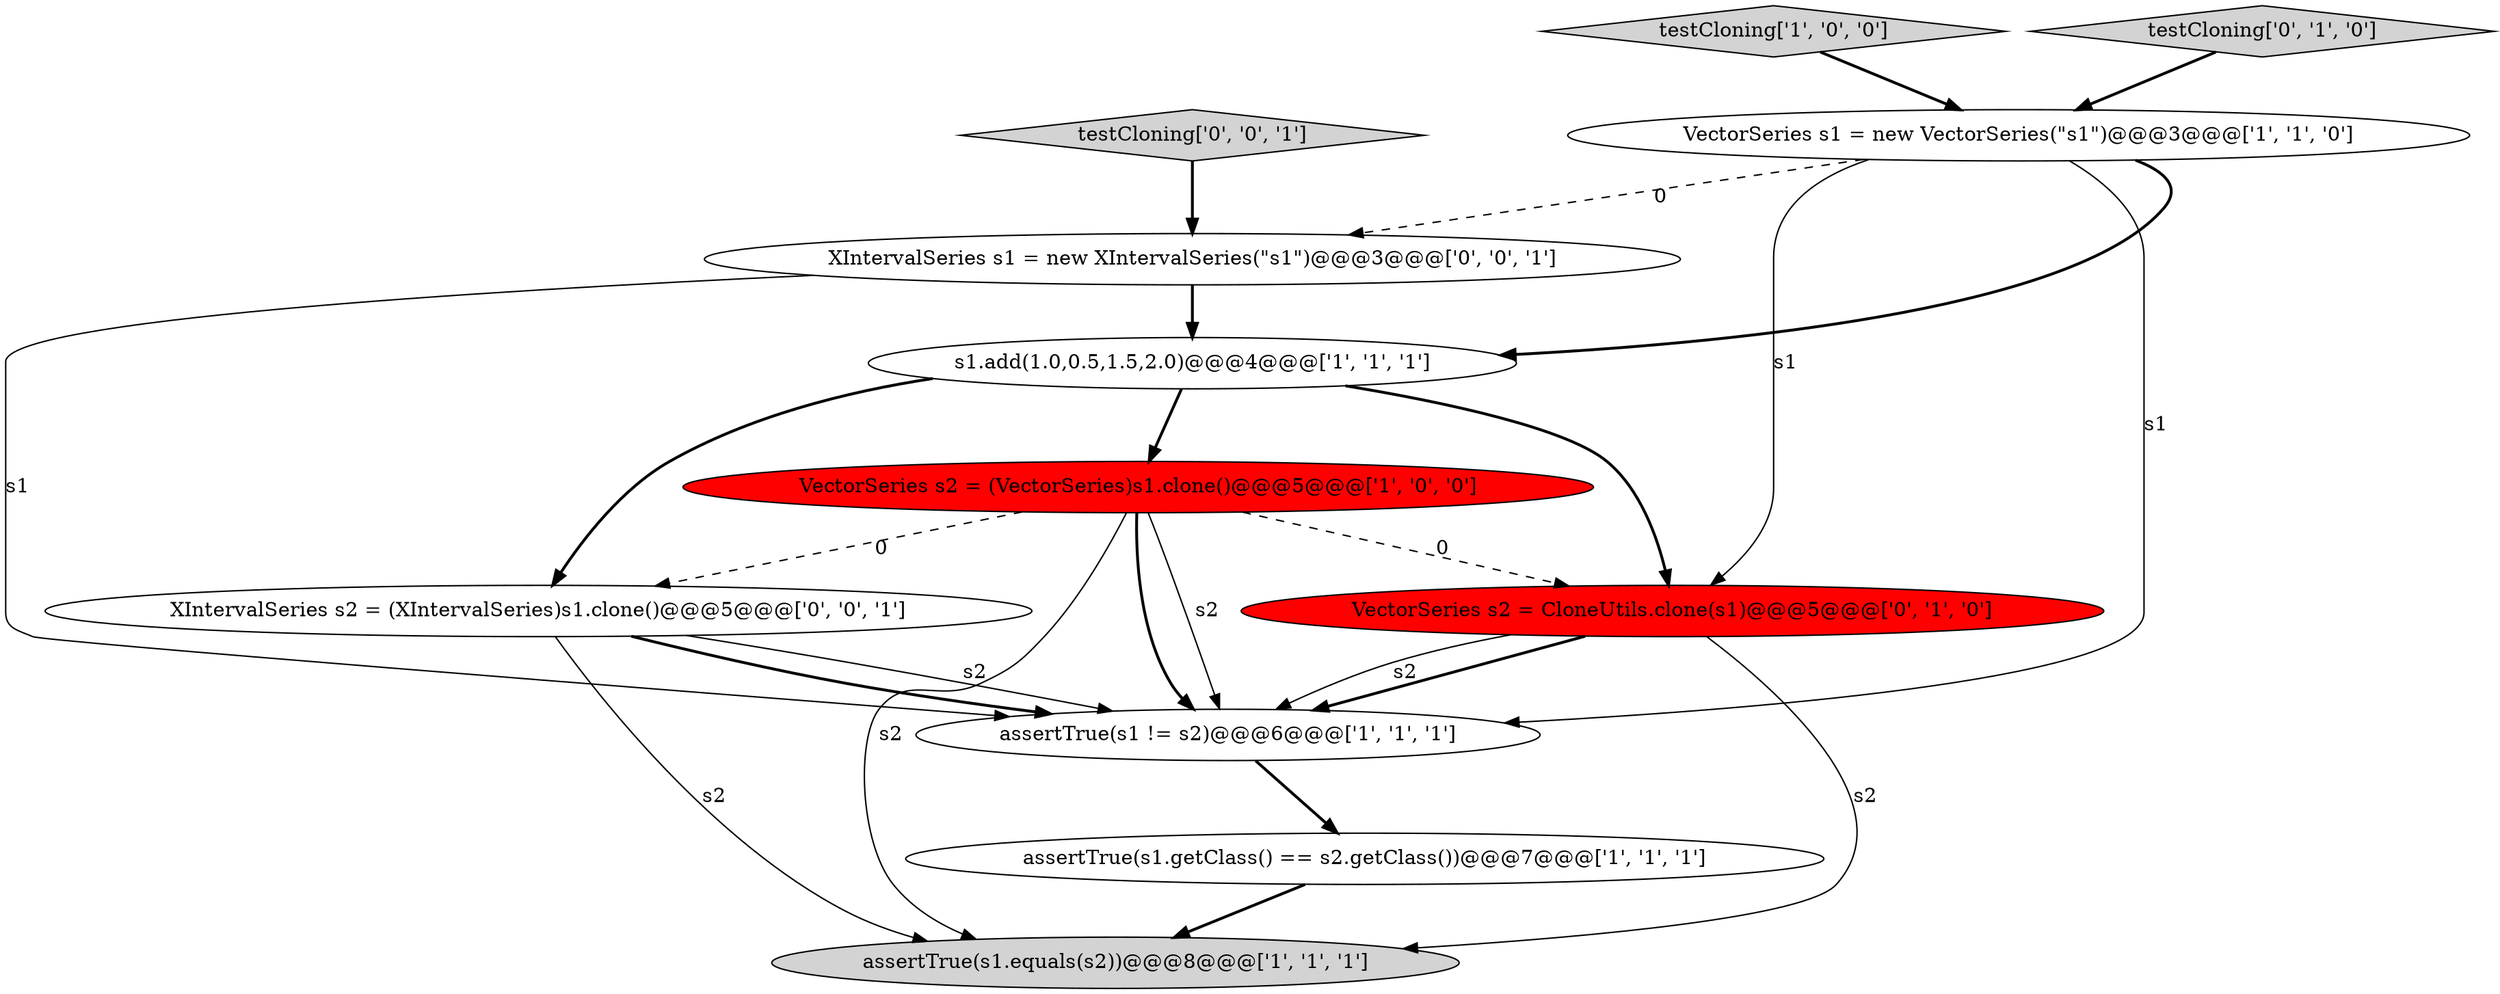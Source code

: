 digraph {
9 [style = filled, label = "XIntervalSeries s1 = new XIntervalSeries(\"s1\")@@@3@@@['0', '0', '1']", fillcolor = white, shape = ellipse image = "AAA0AAABBB3BBB"];
2 [style = filled, label = "s1.add(1.0,0.5,1.5,2.0)@@@4@@@['1', '1', '1']", fillcolor = white, shape = ellipse image = "AAA0AAABBB1BBB"];
6 [style = filled, label = "assertTrue(s1 != s2)@@@6@@@['1', '1', '1']", fillcolor = white, shape = ellipse image = "AAA0AAABBB1BBB"];
4 [style = filled, label = "assertTrue(s1.equals(s2))@@@8@@@['1', '1', '1']", fillcolor = lightgray, shape = ellipse image = "AAA0AAABBB1BBB"];
0 [style = filled, label = "VectorSeries s2 = (VectorSeries)s1.clone()@@@5@@@['1', '0', '0']", fillcolor = red, shape = ellipse image = "AAA1AAABBB1BBB"];
10 [style = filled, label = "XIntervalSeries s2 = (XIntervalSeries)s1.clone()@@@5@@@['0', '0', '1']", fillcolor = white, shape = ellipse image = "AAA0AAABBB3BBB"];
5 [style = filled, label = "testCloning['1', '0', '0']", fillcolor = lightgray, shape = diamond image = "AAA0AAABBB1BBB"];
1 [style = filled, label = "assertTrue(s1.getClass() == s2.getClass())@@@7@@@['1', '1', '1']", fillcolor = white, shape = ellipse image = "AAA0AAABBB1BBB"];
8 [style = filled, label = "VectorSeries s2 = CloneUtils.clone(s1)@@@5@@@['0', '1', '0']", fillcolor = red, shape = ellipse image = "AAA1AAABBB2BBB"];
11 [style = filled, label = "testCloning['0', '0', '1']", fillcolor = lightgray, shape = diamond image = "AAA0AAABBB3BBB"];
7 [style = filled, label = "testCloning['0', '1', '0']", fillcolor = lightgray, shape = diamond image = "AAA0AAABBB2BBB"];
3 [style = filled, label = "VectorSeries s1 = new VectorSeries(\"s1\")@@@3@@@['1', '1', '0']", fillcolor = white, shape = ellipse image = "AAA0AAABBB1BBB"];
5->3 [style = bold, label=""];
1->4 [style = bold, label=""];
10->6 [style = solid, label="s2"];
0->6 [style = bold, label=""];
9->2 [style = bold, label=""];
8->4 [style = solid, label="s2"];
10->4 [style = solid, label="s2"];
8->6 [style = bold, label=""];
2->10 [style = bold, label=""];
11->9 [style = bold, label=""];
0->6 [style = solid, label="s2"];
3->8 [style = solid, label="s1"];
10->6 [style = bold, label=""];
7->3 [style = bold, label=""];
0->10 [style = dashed, label="0"];
6->1 [style = bold, label=""];
2->0 [style = bold, label=""];
3->2 [style = bold, label=""];
3->9 [style = dashed, label="0"];
9->6 [style = solid, label="s1"];
3->6 [style = solid, label="s1"];
0->4 [style = solid, label="s2"];
0->8 [style = dashed, label="0"];
8->6 [style = solid, label="s2"];
2->8 [style = bold, label=""];
}
